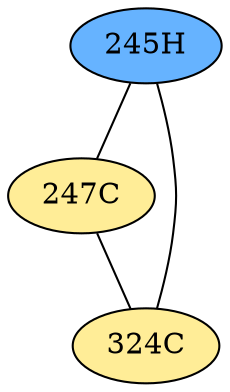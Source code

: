 // The Round Table
graph {
	"245H" [fillcolor="#66B3FF" style=radial]
	"247C" [fillcolor="#FFED97" style=radial]
	"245H" -- "247C" [penwidth=1]
	"245H" [fillcolor="#66B3FF" style=radial]
	"324C" [fillcolor="#FFED97" style=radial]
	"245H" -- "324C" [penwidth=1]
	"247C" [fillcolor="#FFED97" style=radial]
	"324C" [fillcolor="#FFED97" style=radial]
	"247C" -- "324C" [penwidth=1]
}
